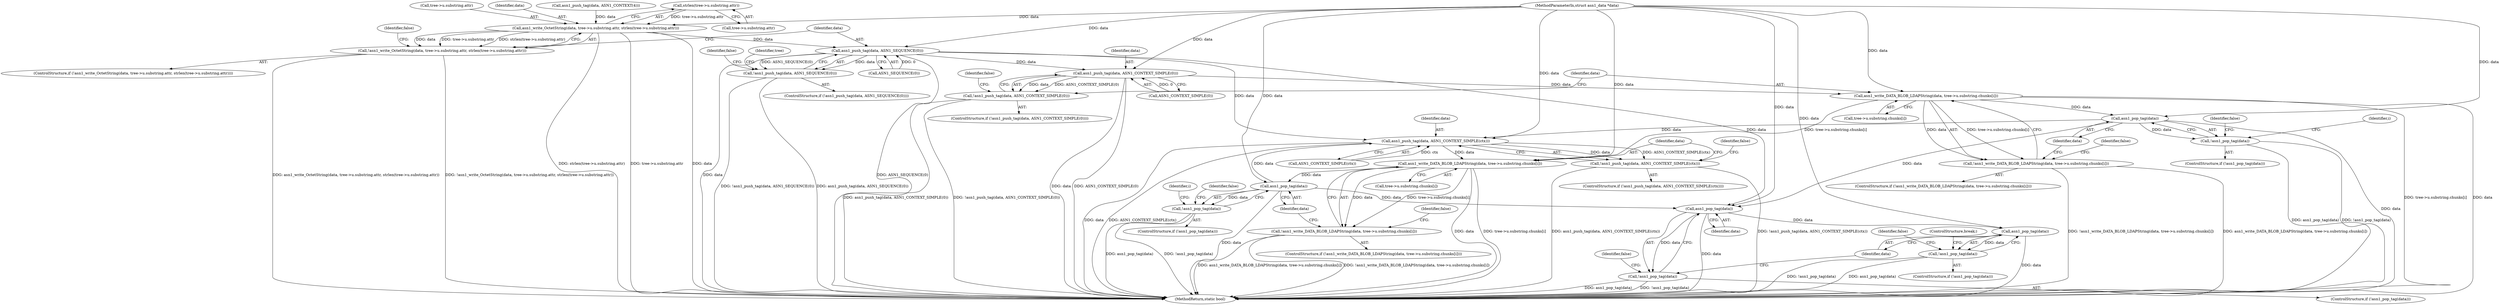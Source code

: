 digraph "0_samba_530d50a1abdcdf4d1775652d4c456c1274d83d8d_1@API" {
"1000284" [label="(Call,strlen(tree->u.substring.attr))"];
"1000275" [label="(Call,asn1_write_OctetString(data, tree->u.substring.attr, strlen(tree->u.substring.attr)))"];
"1000274" [label="(Call,!asn1_write_OctetString(data, tree->u.substring.attr, strlen(tree->u.substring.attr)))"];
"1000296" [label="(Call,asn1_push_tag(data, ASN1_SEQUENCE(0)))"];
"1000295" [label="(Call,!asn1_push_tag(data, ASN1_SEQUENCE(0)))"];
"1000336" [label="(Call,asn1_push_tag(data, ASN1_CONTEXT_SIMPLE(0)))"];
"1000335" [label="(Call,!asn1_push_tag(data, ASN1_CONTEXT_SIMPLE(0)))"];
"1000344" [label="(Call,asn1_write_DATA_BLOB_LDAPString(data, tree->u.substring.chunks[i]))"];
"1000343" [label="(Call,!asn1_write_DATA_BLOB_LDAPString(data, tree->u.substring.chunks[i]))"];
"1000359" [label="(Call,asn1_pop_tag(data))"];
"1000358" [label="(Call,!asn1_pop_tag(data))"];
"1000411" [label="(Call,asn1_push_tag(data, ASN1_CONTEXT_SIMPLE(ctx)))"];
"1000410" [label="(Call,!asn1_push_tag(data, ASN1_CONTEXT_SIMPLE(ctx)))"];
"1000419" [label="(Call,asn1_write_DATA_BLOB_LDAPString(data, tree->u.substring.chunks[i]))"];
"1000418" [label="(Call,!asn1_write_DATA_BLOB_LDAPString(data, tree->u.substring.chunks[i]))"];
"1000434" [label="(Call,asn1_pop_tag(data))"];
"1000433" [label="(Call,!asn1_pop_tag(data))"];
"1000442" [label="(Call,asn1_pop_tag(data))"];
"1000441" [label="(Call,!asn1_pop_tag(data))"];
"1000448" [label="(Call,asn1_pop_tag(data))"];
"1000447" [label="(Call,!asn1_pop_tag(data))"];
"1000285" [label="(Call,tree->u.substring.attr)"];
"1000439" [label="(Identifier,i)"];
"1000307" [label="(Identifier,tree)"];
"1000413" [label="(Call,ASN1_CONTEXT_SIMPLE(ctx))"];
"1000437" [label="(Identifier,false)"];
"1000445" [label="(Identifier,false)"];
"1000345" [label="(Identifier,data)"];
"1000267" [label="(Call,asn1_push_tag(data, ASN1_CONTEXT(4)))"];
"1000362" [label="(Identifier,false)"];
"1000411" [label="(Call,asn1_push_tag(data, ASN1_CONTEXT_SIMPLE(ctx)))"];
"1000334" [label="(ControlStructure,if (!asn1_push_tag(data, ASN1_CONTEXT_SIMPLE(0))))"];
"1000273" [label="(ControlStructure,if (!asn1_write_OctetString(data, tree->u.substring.attr, strlen(tree->u.substring.attr))))"];
"1000335" [label="(Call,!asn1_push_tag(data, ASN1_CONTEXT_SIMPLE(0)))"];
"1000294" [label="(ControlStructure,if (!asn1_push_tag(data, ASN1_SEQUENCE(0))))"];
"1000446" [label="(ControlStructure,if (!asn1_pop_tag(data)))"];
"1000297" [label="(Identifier,data)"];
"1000360" [label="(Identifier,data)"];
"1000416" [label="(Identifier,false)"];
"1000448" [label="(Call,asn1_pop_tag(data))"];
"1000284" [label="(Call,strlen(tree->u.substring.attr))"];
"1000301" [label="(Identifier,false)"];
"1000277" [label="(Call,tree->u.substring.attr)"];
"1000295" [label="(Call,!asn1_push_tag(data, ASN1_SEQUENCE(0)))"];
"1000443" [label="(Identifier,data)"];
"1000432" [label="(ControlStructure,if (!asn1_pop_tag(data)))"];
"1000359" [label="(Call,asn1_pop_tag(data))"];
"1000418" [label="(Call,!asn1_write_DATA_BLOB_LDAPString(data, tree->u.substring.chunks[i]))"];
"1000337" [label="(Identifier,data)"];
"1000820" [label="(MethodReturn,static bool)"];
"1000108" [label="(MethodParameterIn,struct asn1_data *data)"];
"1000449" [label="(Identifier,data)"];
"1000346" [label="(Call,tree->u.substring.chunks[i])"];
"1000298" [label="(Call,ASN1_SEQUENCE(0))"];
"1000409" [label="(ControlStructure,if (!asn1_push_tag(data, ASN1_CONTEXT_SIMPLE(ctx))))"];
"1000419" [label="(Call,asn1_write_DATA_BLOB_LDAPString(data, tree->u.substring.chunks[i]))"];
"1000364" [label="(Identifier,i)"];
"1000441" [label="(Call,!asn1_pop_tag(data))"];
"1000452" [label="(ControlStructure,break;)"];
"1000341" [label="(Identifier,false)"];
"1000410" [label="(Call,!asn1_push_tag(data, ASN1_CONTEXT_SIMPLE(ctx)))"];
"1000344" [label="(Call,asn1_write_DATA_BLOB_LDAPString(data, tree->u.substring.chunks[i]))"];
"1000421" [label="(Call,tree->u.substring.chunks[i])"];
"1000293" [label="(Identifier,false)"];
"1000433" [label="(Call,!asn1_pop_tag(data))"];
"1000451" [label="(Identifier,false)"];
"1000275" [label="(Call,asn1_write_OctetString(data, tree->u.substring.attr, strlen(tree->u.substring.attr)))"];
"1000338" [label="(Call,ASN1_CONTEXT_SIMPLE(0))"];
"1000434" [label="(Call,asn1_pop_tag(data))"];
"1000358" [label="(Call,!asn1_pop_tag(data))"];
"1000274" [label="(Call,!asn1_write_OctetString(data, tree->u.substring.attr, strlen(tree->u.substring.attr)))"];
"1000343" [label="(Call,!asn1_write_DATA_BLOB_LDAPString(data, tree->u.substring.chunks[i]))"];
"1000412" [label="(Identifier,data)"];
"1000420" [label="(Identifier,data)"];
"1000276" [label="(Identifier,data)"];
"1000357" [label="(ControlStructure,if (!asn1_pop_tag(data)))"];
"1000417" [label="(ControlStructure,if (!asn1_write_DATA_BLOB_LDAPString(data, tree->u.substring.chunks[i])))"];
"1000440" [label="(ControlStructure,if (!asn1_pop_tag(data)))"];
"1000356" [label="(Identifier,false)"];
"1000336" [label="(Call,asn1_push_tag(data, ASN1_CONTEXT_SIMPLE(0)))"];
"1000431" [label="(Identifier,false)"];
"1000447" [label="(Call,!asn1_pop_tag(data))"];
"1000442" [label="(Call,asn1_pop_tag(data))"];
"1000435" [label="(Identifier,data)"];
"1000342" [label="(ControlStructure,if (!asn1_write_DATA_BLOB_LDAPString(data, tree->u.substring.chunks[i])))"];
"1000296" [label="(Call,asn1_push_tag(data, ASN1_SEQUENCE(0)))"];
"1000284" -> "1000275"  [label="AST: "];
"1000284" -> "1000285"  [label="CFG: "];
"1000285" -> "1000284"  [label="AST: "];
"1000275" -> "1000284"  [label="CFG: "];
"1000284" -> "1000275"  [label="DDG: tree->u.substring.attr"];
"1000275" -> "1000274"  [label="AST: "];
"1000276" -> "1000275"  [label="AST: "];
"1000277" -> "1000275"  [label="AST: "];
"1000274" -> "1000275"  [label="CFG: "];
"1000275" -> "1000820"  [label="DDG: strlen(tree->u.substring.attr)"];
"1000275" -> "1000820"  [label="DDG: data"];
"1000275" -> "1000820"  [label="DDG: tree->u.substring.attr"];
"1000275" -> "1000274"  [label="DDG: data"];
"1000275" -> "1000274"  [label="DDG: tree->u.substring.attr"];
"1000275" -> "1000274"  [label="DDG: strlen(tree->u.substring.attr)"];
"1000267" -> "1000275"  [label="DDG: data"];
"1000108" -> "1000275"  [label="DDG: data"];
"1000275" -> "1000296"  [label="DDG: data"];
"1000274" -> "1000273"  [label="AST: "];
"1000293" -> "1000274"  [label="CFG: "];
"1000297" -> "1000274"  [label="CFG: "];
"1000274" -> "1000820"  [label="DDG: asn1_write_OctetString(data, tree->u.substring.attr, strlen(tree->u.substring.attr))"];
"1000274" -> "1000820"  [label="DDG: !asn1_write_OctetString(data, tree->u.substring.attr, strlen(tree->u.substring.attr))"];
"1000296" -> "1000295"  [label="AST: "];
"1000296" -> "1000298"  [label="CFG: "];
"1000297" -> "1000296"  [label="AST: "];
"1000298" -> "1000296"  [label="AST: "];
"1000295" -> "1000296"  [label="CFG: "];
"1000296" -> "1000820"  [label="DDG: ASN1_SEQUENCE(0)"];
"1000296" -> "1000820"  [label="DDG: data"];
"1000296" -> "1000295"  [label="DDG: data"];
"1000296" -> "1000295"  [label="DDG: ASN1_SEQUENCE(0)"];
"1000108" -> "1000296"  [label="DDG: data"];
"1000298" -> "1000296"  [label="DDG: 0"];
"1000296" -> "1000336"  [label="DDG: data"];
"1000296" -> "1000411"  [label="DDG: data"];
"1000296" -> "1000442"  [label="DDG: data"];
"1000295" -> "1000294"  [label="AST: "];
"1000301" -> "1000295"  [label="CFG: "];
"1000307" -> "1000295"  [label="CFG: "];
"1000295" -> "1000820"  [label="DDG: asn1_push_tag(data, ASN1_SEQUENCE(0))"];
"1000295" -> "1000820"  [label="DDG: !asn1_push_tag(data, ASN1_SEQUENCE(0))"];
"1000336" -> "1000335"  [label="AST: "];
"1000336" -> "1000338"  [label="CFG: "];
"1000337" -> "1000336"  [label="AST: "];
"1000338" -> "1000336"  [label="AST: "];
"1000335" -> "1000336"  [label="CFG: "];
"1000336" -> "1000820"  [label="DDG: ASN1_CONTEXT_SIMPLE(0)"];
"1000336" -> "1000820"  [label="DDG: data"];
"1000336" -> "1000335"  [label="DDG: data"];
"1000336" -> "1000335"  [label="DDG: ASN1_CONTEXT_SIMPLE(0)"];
"1000108" -> "1000336"  [label="DDG: data"];
"1000338" -> "1000336"  [label="DDG: 0"];
"1000336" -> "1000344"  [label="DDG: data"];
"1000335" -> "1000334"  [label="AST: "];
"1000341" -> "1000335"  [label="CFG: "];
"1000345" -> "1000335"  [label="CFG: "];
"1000335" -> "1000820"  [label="DDG: asn1_push_tag(data, ASN1_CONTEXT_SIMPLE(0))"];
"1000335" -> "1000820"  [label="DDG: !asn1_push_tag(data, ASN1_CONTEXT_SIMPLE(0))"];
"1000344" -> "1000343"  [label="AST: "];
"1000344" -> "1000346"  [label="CFG: "];
"1000345" -> "1000344"  [label="AST: "];
"1000346" -> "1000344"  [label="AST: "];
"1000343" -> "1000344"  [label="CFG: "];
"1000344" -> "1000820"  [label="DDG: tree->u.substring.chunks[i]"];
"1000344" -> "1000820"  [label="DDG: data"];
"1000344" -> "1000343"  [label="DDG: data"];
"1000344" -> "1000343"  [label="DDG: tree->u.substring.chunks[i]"];
"1000108" -> "1000344"  [label="DDG: data"];
"1000344" -> "1000359"  [label="DDG: data"];
"1000344" -> "1000419"  [label="DDG: tree->u.substring.chunks[i]"];
"1000343" -> "1000342"  [label="AST: "];
"1000356" -> "1000343"  [label="CFG: "];
"1000360" -> "1000343"  [label="CFG: "];
"1000343" -> "1000820"  [label="DDG: asn1_write_DATA_BLOB_LDAPString(data, tree->u.substring.chunks[i])"];
"1000343" -> "1000820"  [label="DDG: !asn1_write_DATA_BLOB_LDAPString(data, tree->u.substring.chunks[i])"];
"1000359" -> "1000358"  [label="AST: "];
"1000359" -> "1000360"  [label="CFG: "];
"1000360" -> "1000359"  [label="AST: "];
"1000358" -> "1000359"  [label="CFG: "];
"1000359" -> "1000820"  [label="DDG: data"];
"1000359" -> "1000358"  [label="DDG: data"];
"1000108" -> "1000359"  [label="DDG: data"];
"1000359" -> "1000411"  [label="DDG: data"];
"1000359" -> "1000442"  [label="DDG: data"];
"1000358" -> "1000357"  [label="AST: "];
"1000362" -> "1000358"  [label="CFG: "];
"1000364" -> "1000358"  [label="CFG: "];
"1000358" -> "1000820"  [label="DDG: !asn1_pop_tag(data)"];
"1000358" -> "1000820"  [label="DDG: asn1_pop_tag(data)"];
"1000411" -> "1000410"  [label="AST: "];
"1000411" -> "1000413"  [label="CFG: "];
"1000412" -> "1000411"  [label="AST: "];
"1000413" -> "1000411"  [label="AST: "];
"1000410" -> "1000411"  [label="CFG: "];
"1000411" -> "1000820"  [label="DDG: data"];
"1000411" -> "1000820"  [label="DDG: ASN1_CONTEXT_SIMPLE(ctx)"];
"1000411" -> "1000410"  [label="DDG: data"];
"1000411" -> "1000410"  [label="DDG: ASN1_CONTEXT_SIMPLE(ctx)"];
"1000434" -> "1000411"  [label="DDG: data"];
"1000108" -> "1000411"  [label="DDG: data"];
"1000413" -> "1000411"  [label="DDG: ctx"];
"1000411" -> "1000419"  [label="DDG: data"];
"1000410" -> "1000409"  [label="AST: "];
"1000416" -> "1000410"  [label="CFG: "];
"1000420" -> "1000410"  [label="CFG: "];
"1000410" -> "1000820"  [label="DDG: asn1_push_tag(data, ASN1_CONTEXT_SIMPLE(ctx))"];
"1000410" -> "1000820"  [label="DDG: !asn1_push_tag(data, ASN1_CONTEXT_SIMPLE(ctx))"];
"1000419" -> "1000418"  [label="AST: "];
"1000419" -> "1000421"  [label="CFG: "];
"1000420" -> "1000419"  [label="AST: "];
"1000421" -> "1000419"  [label="AST: "];
"1000418" -> "1000419"  [label="CFG: "];
"1000419" -> "1000820"  [label="DDG: data"];
"1000419" -> "1000820"  [label="DDG: tree->u.substring.chunks[i]"];
"1000419" -> "1000418"  [label="DDG: data"];
"1000419" -> "1000418"  [label="DDG: tree->u.substring.chunks[i]"];
"1000108" -> "1000419"  [label="DDG: data"];
"1000419" -> "1000434"  [label="DDG: data"];
"1000418" -> "1000417"  [label="AST: "];
"1000431" -> "1000418"  [label="CFG: "];
"1000435" -> "1000418"  [label="CFG: "];
"1000418" -> "1000820"  [label="DDG: !asn1_write_DATA_BLOB_LDAPString(data, tree->u.substring.chunks[i])"];
"1000418" -> "1000820"  [label="DDG: asn1_write_DATA_BLOB_LDAPString(data, tree->u.substring.chunks[i])"];
"1000434" -> "1000433"  [label="AST: "];
"1000434" -> "1000435"  [label="CFG: "];
"1000435" -> "1000434"  [label="AST: "];
"1000433" -> "1000434"  [label="CFG: "];
"1000434" -> "1000820"  [label="DDG: data"];
"1000434" -> "1000433"  [label="DDG: data"];
"1000108" -> "1000434"  [label="DDG: data"];
"1000434" -> "1000442"  [label="DDG: data"];
"1000433" -> "1000432"  [label="AST: "];
"1000437" -> "1000433"  [label="CFG: "];
"1000439" -> "1000433"  [label="CFG: "];
"1000433" -> "1000820"  [label="DDG: asn1_pop_tag(data)"];
"1000433" -> "1000820"  [label="DDG: !asn1_pop_tag(data)"];
"1000442" -> "1000441"  [label="AST: "];
"1000442" -> "1000443"  [label="CFG: "];
"1000443" -> "1000442"  [label="AST: "];
"1000441" -> "1000442"  [label="CFG: "];
"1000442" -> "1000820"  [label="DDG: data"];
"1000442" -> "1000441"  [label="DDG: data"];
"1000108" -> "1000442"  [label="DDG: data"];
"1000442" -> "1000448"  [label="DDG: data"];
"1000441" -> "1000440"  [label="AST: "];
"1000445" -> "1000441"  [label="CFG: "];
"1000449" -> "1000441"  [label="CFG: "];
"1000441" -> "1000820"  [label="DDG: asn1_pop_tag(data)"];
"1000441" -> "1000820"  [label="DDG: !asn1_pop_tag(data)"];
"1000448" -> "1000447"  [label="AST: "];
"1000448" -> "1000449"  [label="CFG: "];
"1000449" -> "1000448"  [label="AST: "];
"1000447" -> "1000448"  [label="CFG: "];
"1000448" -> "1000820"  [label="DDG: data"];
"1000448" -> "1000447"  [label="DDG: data"];
"1000108" -> "1000448"  [label="DDG: data"];
"1000447" -> "1000446"  [label="AST: "];
"1000451" -> "1000447"  [label="CFG: "];
"1000452" -> "1000447"  [label="CFG: "];
"1000447" -> "1000820"  [label="DDG: !asn1_pop_tag(data)"];
"1000447" -> "1000820"  [label="DDG: asn1_pop_tag(data)"];
}
